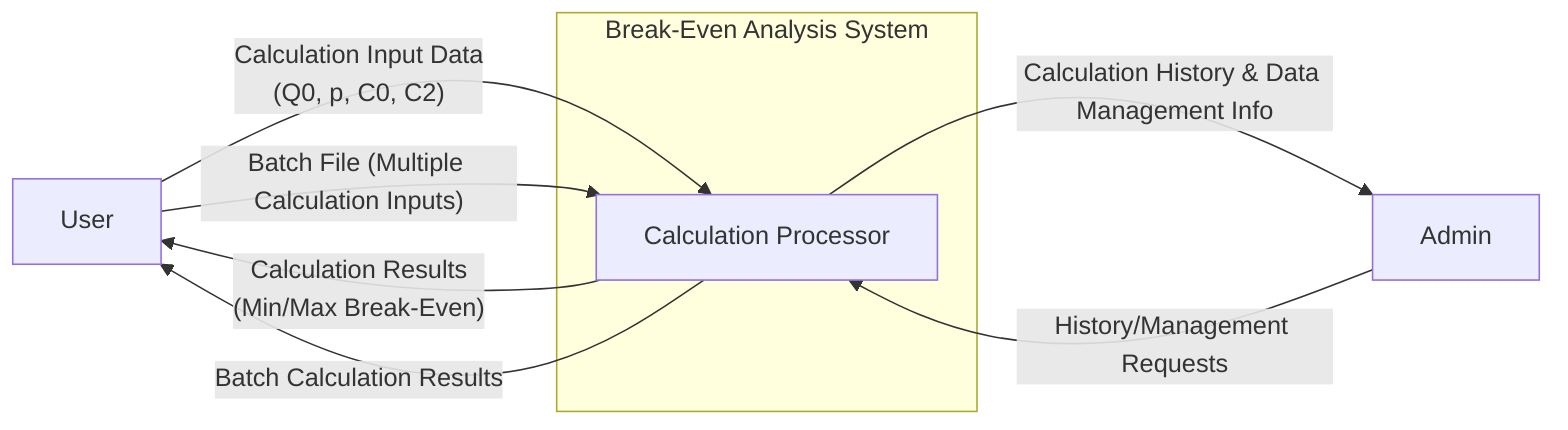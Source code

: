 flowchart LR
    %% External Entities
    User[User]
    Admin[Admin]

    %% System Boundary
    subgraph System [Break-Even Analysis System]
        BEA[Calculation Processor]
    end

    %% Data Flows for Single Calculation
    User -- "Calculation Input Data<br>(Q0, p, C0, C2)" --> BEA
    BEA -- "Calculation Results<br>(Min/Max Break-Even)" --> User

    %% Data Flows for Batch Calculation
    User -- "Batch File (Multiple Calculation Inputs)" --> BEA
    BEA -- "Batch Calculation Results" --> User

    %% Data Flows for Administrative Functions
    Admin -- "History/Management Requests" --> BEA
    BEA -- "Calculation History & Data Management Info" --> Admin
